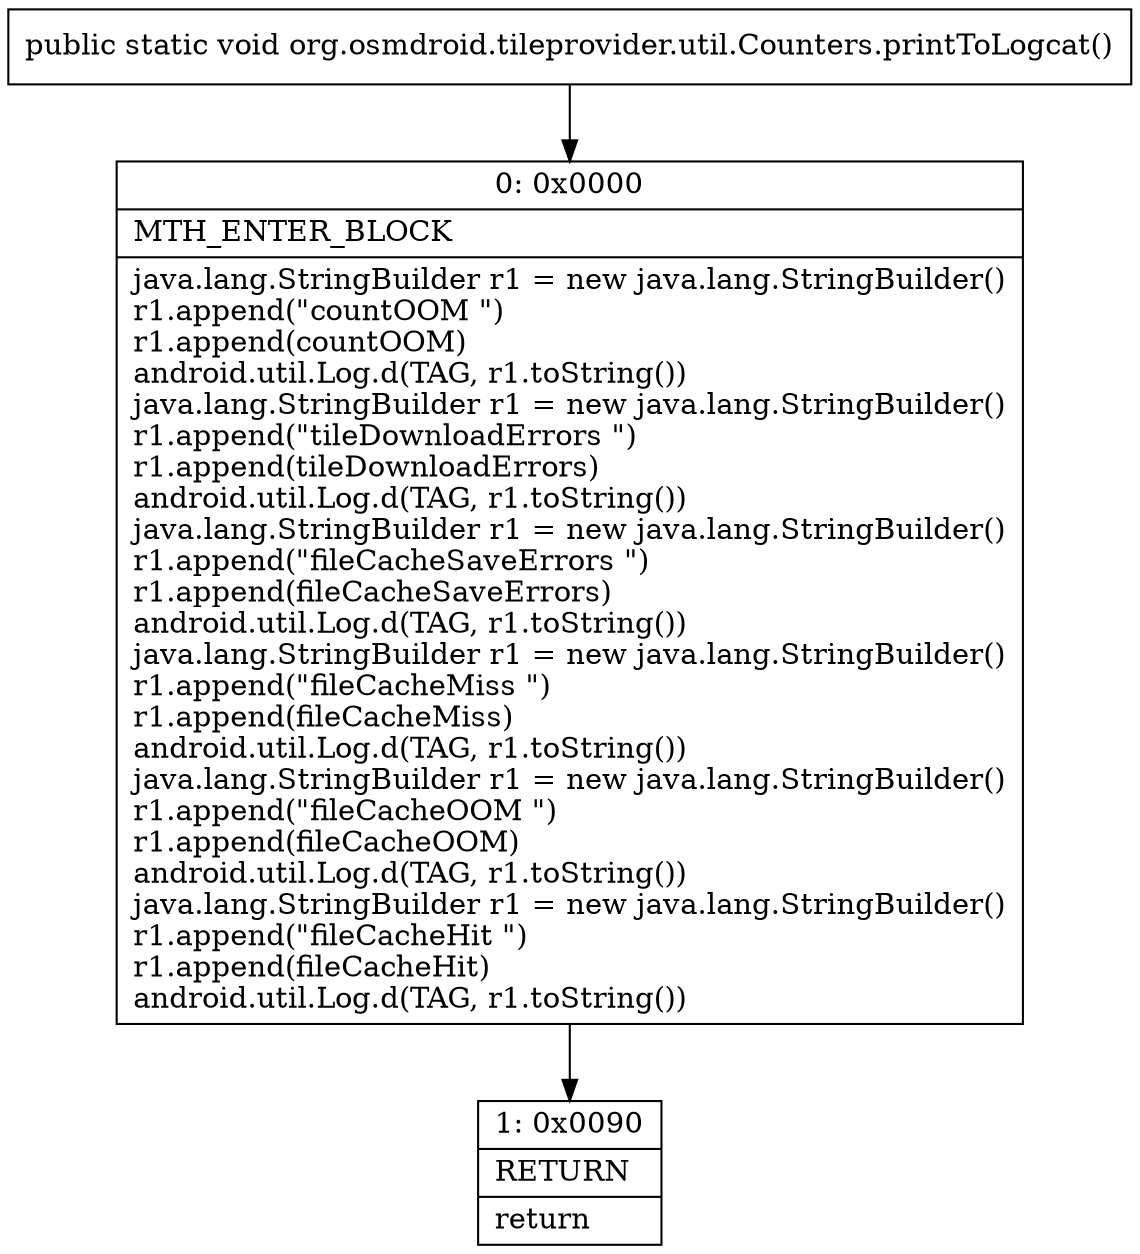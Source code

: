 digraph "CFG fororg.osmdroid.tileprovider.util.Counters.printToLogcat()V" {
Node_0 [shape=record,label="{0\:\ 0x0000|MTH_ENTER_BLOCK\l|java.lang.StringBuilder r1 = new java.lang.StringBuilder()\lr1.append(\"countOOM \")\lr1.append(countOOM)\landroid.util.Log.d(TAG, r1.toString())\ljava.lang.StringBuilder r1 = new java.lang.StringBuilder()\lr1.append(\"tileDownloadErrors \")\lr1.append(tileDownloadErrors)\landroid.util.Log.d(TAG, r1.toString())\ljava.lang.StringBuilder r1 = new java.lang.StringBuilder()\lr1.append(\"fileCacheSaveErrors \")\lr1.append(fileCacheSaveErrors)\landroid.util.Log.d(TAG, r1.toString())\ljava.lang.StringBuilder r1 = new java.lang.StringBuilder()\lr1.append(\"fileCacheMiss \")\lr1.append(fileCacheMiss)\landroid.util.Log.d(TAG, r1.toString())\ljava.lang.StringBuilder r1 = new java.lang.StringBuilder()\lr1.append(\"fileCacheOOM \")\lr1.append(fileCacheOOM)\landroid.util.Log.d(TAG, r1.toString())\ljava.lang.StringBuilder r1 = new java.lang.StringBuilder()\lr1.append(\"fileCacheHit \")\lr1.append(fileCacheHit)\landroid.util.Log.d(TAG, r1.toString())\l}"];
Node_1 [shape=record,label="{1\:\ 0x0090|RETURN\l|return\l}"];
MethodNode[shape=record,label="{public static void org.osmdroid.tileprovider.util.Counters.printToLogcat() }"];
MethodNode -> Node_0;
Node_0 -> Node_1;
}

